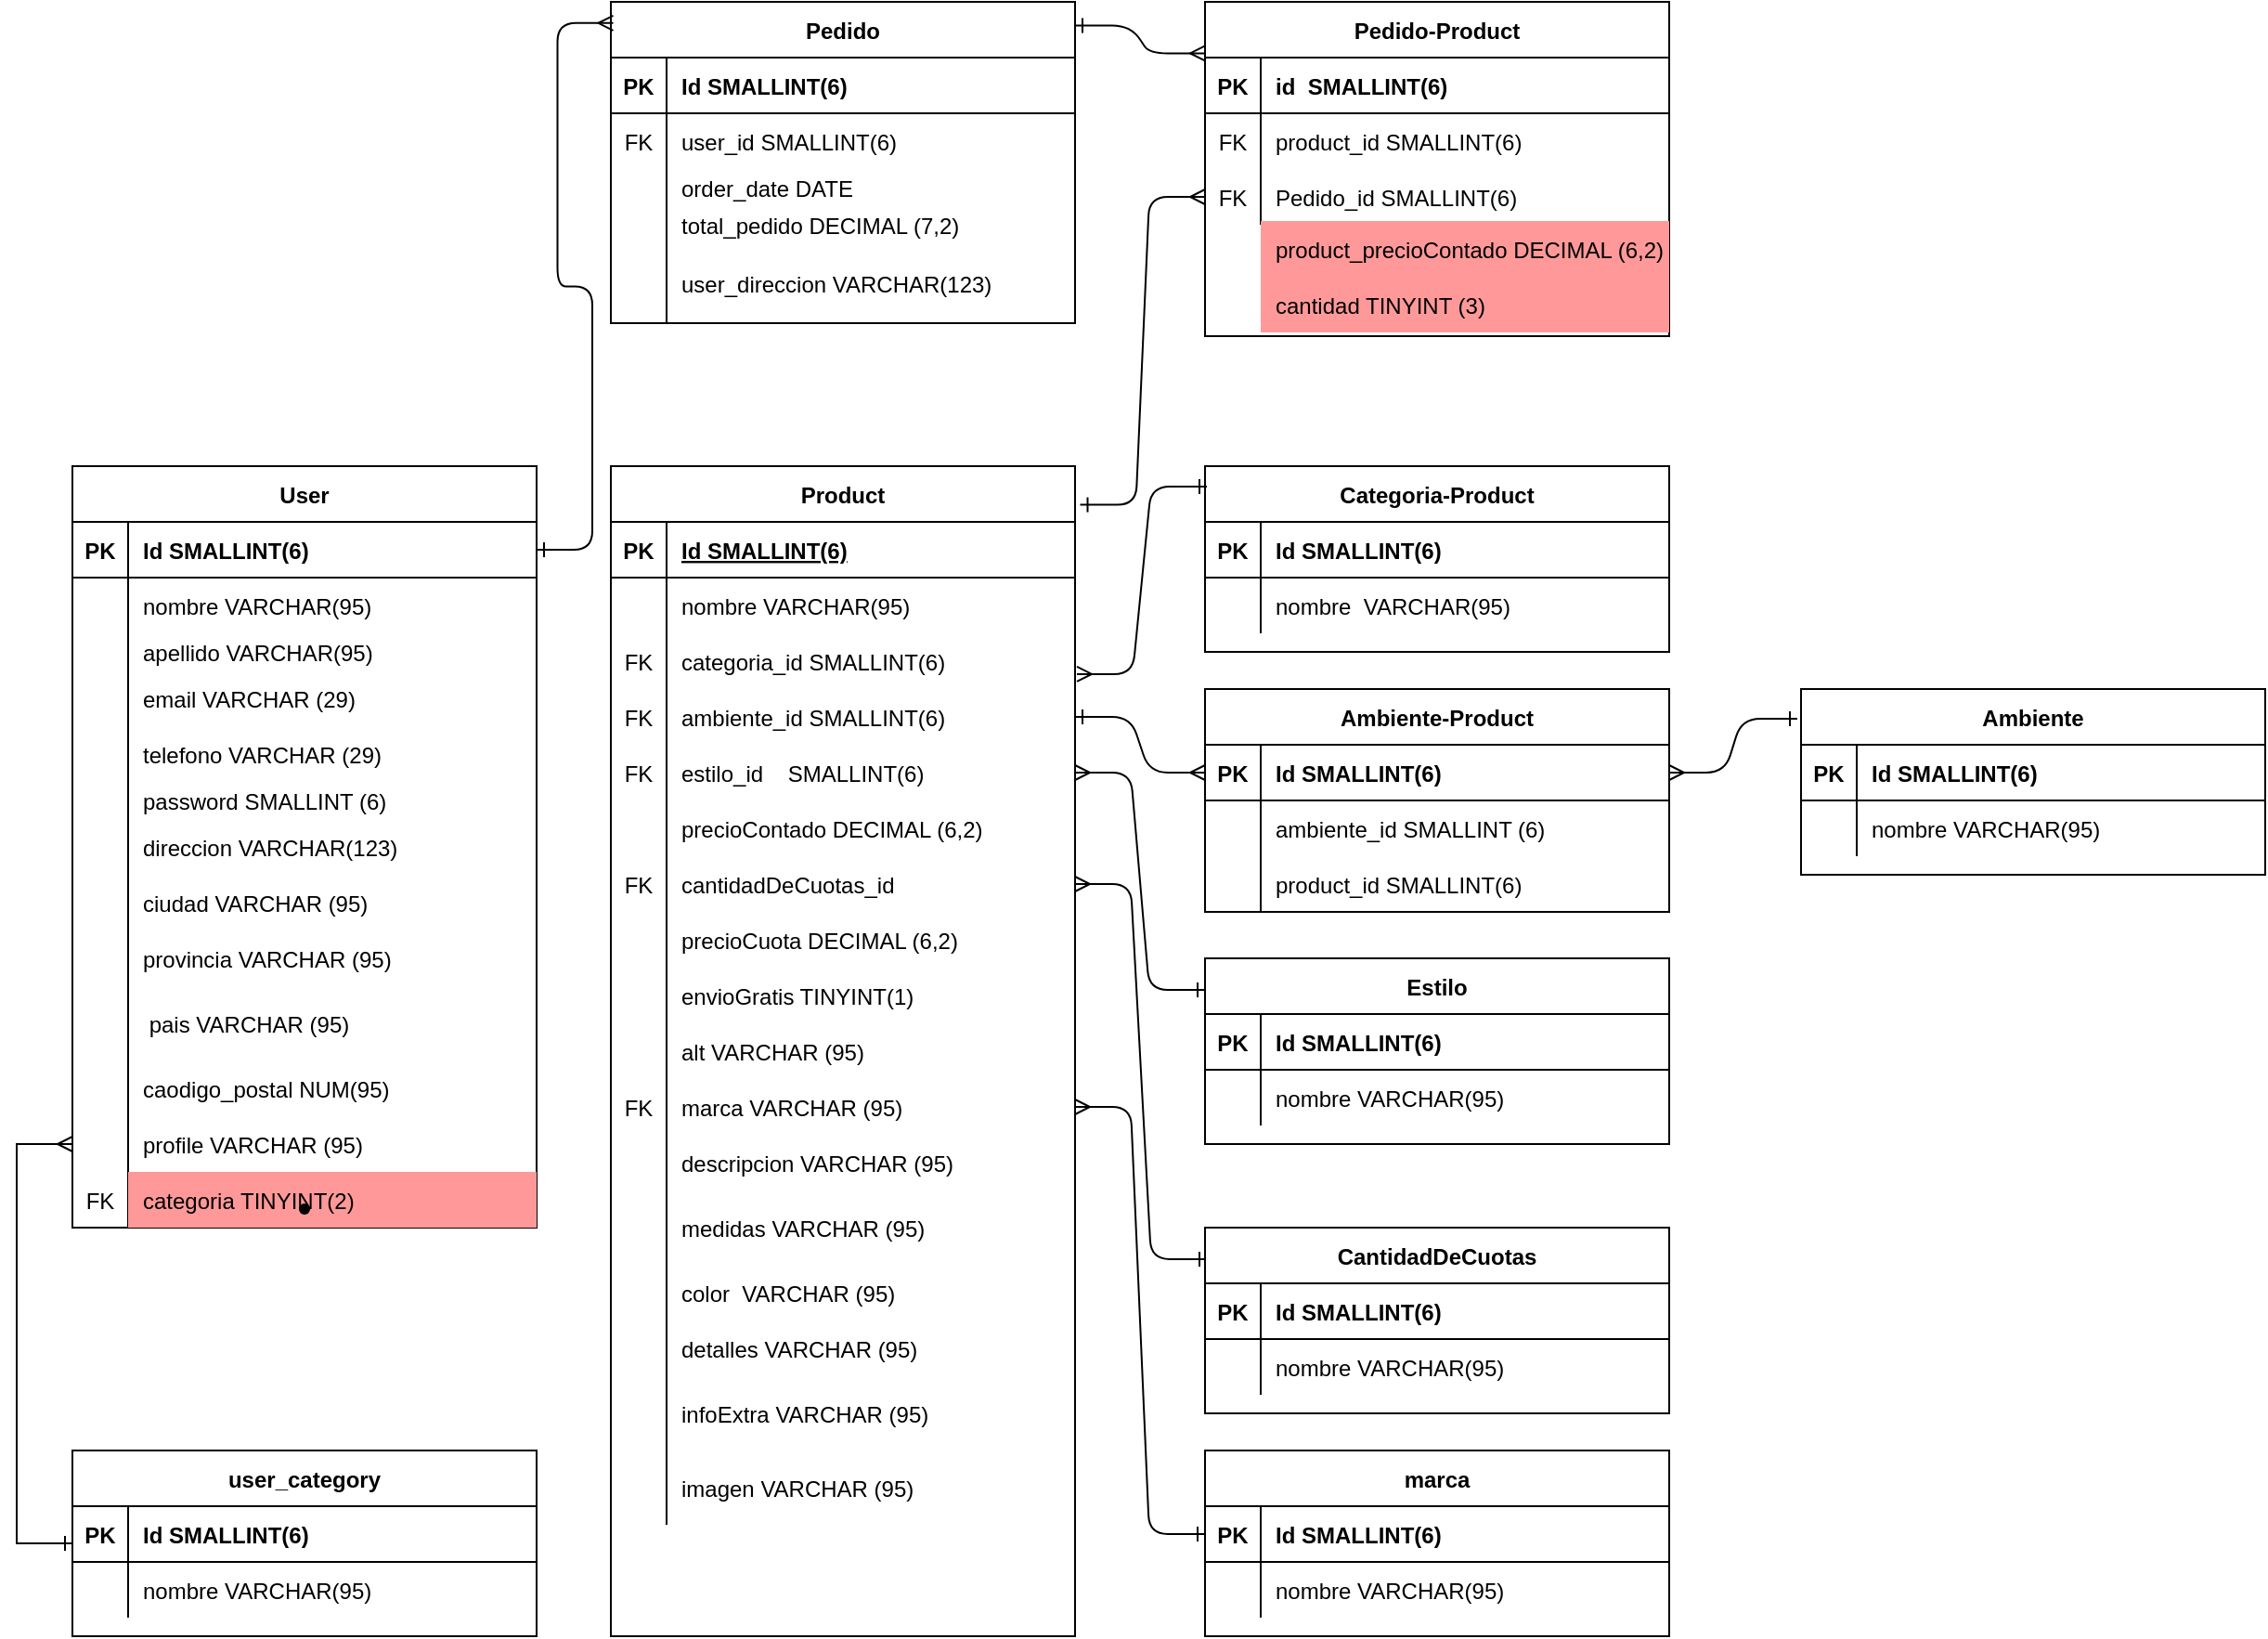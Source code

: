 <mxfile version="20.1.1" type="github">
  <diagram id="R2lEEEUBdFMjLlhIrx00" name="Page-1">
    <mxGraphModel dx="1886" dy="697" grid="1" gridSize="30" guides="1" tooltips="1" connect="1" arrows="1" fold="1" page="1" pageScale="1" pageWidth="827" pageHeight="1169" math="0" shadow="0" extFonts="Permanent Marker^https://fonts.googleapis.com/css?family=Permanent+Marker">
      <root>
        <mxCell id="0" />
        <mxCell id="1" parent="0" />
        <mxCell id="C-vyLk0tnHw3VtMMgP7b-12" value="" style="edgeStyle=entityRelationEdgeStyle;endArrow=ERmany;startArrow=ERone;endFill=0;startFill=0;exitX=0;exitY=0.17;exitDx=0;exitDy=0;entryX=1;entryY=0.5;entryDx=0;entryDy=0;exitPerimeter=0;" parent="1" source="C-vyLk0tnHw3VtMMgP7b-13" target="J-P0UcJTzBurOZCmLvRZ-85" edge="1">
          <mxGeometry width="100" height="100" relative="1" as="geometry">
            <mxPoint x="370" y="375" as="sourcePoint" />
            <mxPoint x="310" y="350" as="targetPoint" />
          </mxGeometry>
        </mxCell>
        <mxCell id="C-vyLk0tnHw3VtMMgP7b-2" value="Product" style="shape=table;startSize=30;container=1;collapsible=1;childLayout=tableLayout;fixedRows=1;rowLines=0;fontStyle=1;align=center;resizeLast=1;" parent="1" vertex="1">
          <mxGeometry x="350" y="370" width="250" height="630" as="geometry" />
        </mxCell>
        <mxCell id="C-vyLk0tnHw3VtMMgP7b-3" value="" style="shape=partialRectangle;collapsible=0;dropTarget=0;pointerEvents=0;fillColor=none;points=[[0,0.5],[1,0.5]];portConstraint=eastwest;top=0;left=0;right=0;bottom=1;" parent="C-vyLk0tnHw3VtMMgP7b-2" vertex="1">
          <mxGeometry y="30" width="250" height="30" as="geometry" />
        </mxCell>
        <mxCell id="C-vyLk0tnHw3VtMMgP7b-4" value="PK" style="shape=partialRectangle;overflow=hidden;connectable=0;fillColor=none;top=0;left=0;bottom=0;right=0;fontStyle=1;" parent="C-vyLk0tnHw3VtMMgP7b-3" vertex="1">
          <mxGeometry width="30" height="30" as="geometry">
            <mxRectangle width="30" height="30" as="alternateBounds" />
          </mxGeometry>
        </mxCell>
        <mxCell id="C-vyLk0tnHw3VtMMgP7b-5" value="Id SMALLINT(6)" style="shape=partialRectangle;overflow=hidden;connectable=0;fillColor=none;top=0;left=0;bottom=0;right=0;align=left;spacingLeft=6;fontStyle=5;" parent="C-vyLk0tnHw3VtMMgP7b-3" vertex="1">
          <mxGeometry x="30" width="220" height="30" as="geometry">
            <mxRectangle width="220" height="30" as="alternateBounds" />
          </mxGeometry>
        </mxCell>
        <mxCell id="C-vyLk0tnHw3VtMMgP7b-6" value="" style="shape=partialRectangle;collapsible=0;dropTarget=0;pointerEvents=0;fillColor=none;points=[[0,0.5],[1,0.5]];portConstraint=eastwest;top=0;left=0;right=0;bottom=0;" parent="C-vyLk0tnHw3VtMMgP7b-2" vertex="1">
          <mxGeometry y="60" width="250" height="30" as="geometry" />
        </mxCell>
        <mxCell id="C-vyLk0tnHw3VtMMgP7b-7" value="" style="shape=partialRectangle;overflow=hidden;connectable=0;fillColor=none;top=0;left=0;bottom=0;right=0;" parent="C-vyLk0tnHw3VtMMgP7b-6" vertex="1">
          <mxGeometry width="30" height="30" as="geometry">
            <mxRectangle width="30" height="30" as="alternateBounds" />
          </mxGeometry>
        </mxCell>
        <mxCell id="C-vyLk0tnHw3VtMMgP7b-8" value="nombre VARCHAR(95)" style="shape=partialRectangle;overflow=hidden;connectable=0;fillColor=none;top=0;left=0;bottom=0;right=0;align=left;spacingLeft=6;" parent="C-vyLk0tnHw3VtMMgP7b-6" vertex="1">
          <mxGeometry x="30" width="220" height="30" as="geometry">
            <mxRectangle width="220" height="30" as="alternateBounds" />
          </mxGeometry>
        </mxCell>
        <mxCell id="C-vyLk0tnHw3VtMMgP7b-9" value="" style="shape=partialRectangle;collapsible=0;dropTarget=0;pointerEvents=0;fillColor=none;points=[[0,0.5],[1,0.5]];portConstraint=eastwest;top=0;left=0;right=0;bottom=0;" parent="C-vyLk0tnHw3VtMMgP7b-2" vertex="1">
          <mxGeometry y="90" width="250" height="30" as="geometry" />
        </mxCell>
        <mxCell id="C-vyLk0tnHw3VtMMgP7b-10" value="FK" style="shape=partialRectangle;overflow=hidden;connectable=0;fillColor=none;top=0;left=0;bottom=0;right=0;" parent="C-vyLk0tnHw3VtMMgP7b-9" vertex="1">
          <mxGeometry width="30" height="30" as="geometry">
            <mxRectangle width="30" height="30" as="alternateBounds" />
          </mxGeometry>
        </mxCell>
        <mxCell id="C-vyLk0tnHw3VtMMgP7b-11" value="categoria_id SMALLINT(6)" style="shape=partialRectangle;overflow=hidden;connectable=0;fillColor=none;top=0;left=0;bottom=0;right=0;align=left;spacingLeft=6;" parent="C-vyLk0tnHw3VtMMgP7b-9" vertex="1">
          <mxGeometry x="30" width="220" height="30" as="geometry">
            <mxRectangle width="220" height="30" as="alternateBounds" />
          </mxGeometry>
        </mxCell>
        <mxCell id="J-P0UcJTzBurOZCmLvRZ-69" value="" style="shape=partialRectangle;collapsible=0;dropTarget=0;pointerEvents=0;fillColor=none;points=[[0,0.5],[1,0.5]];portConstraint=eastwest;top=0;left=0;right=0;bottom=0;" parent="C-vyLk0tnHw3VtMMgP7b-2" vertex="1">
          <mxGeometry y="120" width="250" height="30" as="geometry" />
        </mxCell>
        <mxCell id="J-P0UcJTzBurOZCmLvRZ-70" value="FK" style="shape=partialRectangle;overflow=hidden;connectable=0;fillColor=none;top=0;left=0;bottom=0;right=0;" parent="J-P0UcJTzBurOZCmLvRZ-69" vertex="1">
          <mxGeometry width="30" height="30" as="geometry">
            <mxRectangle width="30" height="30" as="alternateBounds" />
          </mxGeometry>
        </mxCell>
        <mxCell id="J-P0UcJTzBurOZCmLvRZ-71" value="ambiente_id SMALLINT(6)" style="shape=partialRectangle;overflow=hidden;connectable=0;fillColor=none;top=0;left=0;bottom=0;right=0;align=left;spacingLeft=6;" parent="J-P0UcJTzBurOZCmLvRZ-69" vertex="1">
          <mxGeometry x="30" width="220" height="30" as="geometry">
            <mxRectangle width="220" height="30" as="alternateBounds" />
          </mxGeometry>
        </mxCell>
        <mxCell id="J-P0UcJTzBurOZCmLvRZ-85" value="" style="shape=partialRectangle;collapsible=0;dropTarget=0;pointerEvents=0;fillColor=none;points=[[0,0.5],[1,0.5]];portConstraint=eastwest;top=0;left=0;right=0;bottom=0;" parent="C-vyLk0tnHw3VtMMgP7b-2" vertex="1">
          <mxGeometry y="150" width="250" height="30" as="geometry" />
        </mxCell>
        <mxCell id="J-P0UcJTzBurOZCmLvRZ-86" value="FK" style="shape=partialRectangle;overflow=hidden;connectable=0;fillColor=none;top=0;left=0;bottom=0;right=0;" parent="J-P0UcJTzBurOZCmLvRZ-85" vertex="1">
          <mxGeometry width="30" height="30" as="geometry">
            <mxRectangle width="30" height="30" as="alternateBounds" />
          </mxGeometry>
        </mxCell>
        <mxCell id="J-P0UcJTzBurOZCmLvRZ-87" value="estilo_id    SMALLINT(6)" style="shape=partialRectangle;overflow=hidden;connectable=0;fillColor=none;top=0;left=0;bottom=0;right=0;align=left;spacingLeft=6;" parent="J-P0UcJTzBurOZCmLvRZ-85" vertex="1">
          <mxGeometry x="30" width="220" height="30" as="geometry">
            <mxRectangle width="220" height="30" as="alternateBounds" />
          </mxGeometry>
        </mxCell>
        <mxCell id="J-P0UcJTzBurOZCmLvRZ-88" value="" style="shape=partialRectangle;collapsible=0;dropTarget=0;pointerEvents=0;fillColor=none;points=[[0,0.5],[1,0.5]];portConstraint=eastwest;top=0;left=0;right=0;bottom=0;" parent="C-vyLk0tnHw3VtMMgP7b-2" vertex="1">
          <mxGeometry y="180" width="250" height="30" as="geometry" />
        </mxCell>
        <mxCell id="J-P0UcJTzBurOZCmLvRZ-89" value="" style="shape=partialRectangle;overflow=hidden;connectable=0;fillColor=none;top=0;left=0;bottom=0;right=0;" parent="J-P0UcJTzBurOZCmLvRZ-88" vertex="1">
          <mxGeometry width="30" height="30" as="geometry">
            <mxRectangle width="30" height="30" as="alternateBounds" />
          </mxGeometry>
        </mxCell>
        <mxCell id="J-P0UcJTzBurOZCmLvRZ-90" value="precioContado DECIMAL (6,2)" style="shape=partialRectangle;overflow=hidden;connectable=0;fillColor=none;top=0;left=0;bottom=0;right=0;align=left;spacingLeft=6;" parent="J-P0UcJTzBurOZCmLvRZ-88" vertex="1">
          <mxGeometry x="30" width="220" height="30" as="geometry">
            <mxRectangle width="220" height="30" as="alternateBounds" />
          </mxGeometry>
        </mxCell>
        <mxCell id="J-P0UcJTzBurOZCmLvRZ-91" value="" style="shape=partialRectangle;collapsible=0;dropTarget=0;pointerEvents=0;fillColor=none;points=[[0,0.5],[1,0.5]];portConstraint=eastwest;top=0;left=0;right=0;bottom=0;" parent="C-vyLk0tnHw3VtMMgP7b-2" vertex="1">
          <mxGeometry y="210" width="250" height="30" as="geometry" />
        </mxCell>
        <mxCell id="J-P0UcJTzBurOZCmLvRZ-92" value="FK" style="shape=partialRectangle;overflow=hidden;connectable=0;fillColor=none;top=0;left=0;bottom=0;right=0;" parent="J-P0UcJTzBurOZCmLvRZ-91" vertex="1">
          <mxGeometry width="30" height="30" as="geometry">
            <mxRectangle width="30" height="30" as="alternateBounds" />
          </mxGeometry>
        </mxCell>
        <mxCell id="J-P0UcJTzBurOZCmLvRZ-93" value="cantidadDeCuotas_id" style="shape=partialRectangle;overflow=hidden;connectable=0;fillColor=none;top=0;left=0;bottom=0;right=0;align=left;spacingLeft=6;" parent="J-P0UcJTzBurOZCmLvRZ-91" vertex="1">
          <mxGeometry x="30" width="220" height="30" as="geometry">
            <mxRectangle width="220" height="30" as="alternateBounds" />
          </mxGeometry>
        </mxCell>
        <mxCell id="J-P0UcJTzBurOZCmLvRZ-116" value="" style="shape=partialRectangle;collapsible=0;dropTarget=0;pointerEvents=0;fillColor=none;points=[[0,0.5],[1,0.5]];portConstraint=eastwest;top=0;left=0;right=0;bottom=0;" parent="C-vyLk0tnHw3VtMMgP7b-2" vertex="1">
          <mxGeometry y="240" width="250" height="30" as="geometry" />
        </mxCell>
        <mxCell id="J-P0UcJTzBurOZCmLvRZ-117" value="" style="shape=partialRectangle;overflow=hidden;connectable=0;fillColor=none;top=0;left=0;bottom=0;right=0;" parent="J-P0UcJTzBurOZCmLvRZ-116" vertex="1">
          <mxGeometry width="30" height="30" as="geometry">
            <mxRectangle width="30" height="30" as="alternateBounds" />
          </mxGeometry>
        </mxCell>
        <mxCell id="J-P0UcJTzBurOZCmLvRZ-118" value="precioCuota DECIMAL (6,2)" style="shape=partialRectangle;overflow=hidden;connectable=0;fillColor=none;top=0;left=0;bottom=0;right=0;align=left;spacingLeft=6;" parent="J-P0UcJTzBurOZCmLvRZ-116" vertex="1">
          <mxGeometry x="30" width="220" height="30" as="geometry">
            <mxRectangle width="220" height="30" as="alternateBounds" />
          </mxGeometry>
        </mxCell>
        <mxCell id="J-P0UcJTzBurOZCmLvRZ-144" value="" style="shape=partialRectangle;collapsible=0;dropTarget=0;pointerEvents=0;fillColor=none;points=[[0,0.5],[1,0.5]];portConstraint=eastwest;top=0;left=0;right=0;bottom=0;" parent="C-vyLk0tnHw3VtMMgP7b-2" vertex="1">
          <mxGeometry y="270" width="250" height="30" as="geometry" />
        </mxCell>
        <mxCell id="J-P0UcJTzBurOZCmLvRZ-145" value="" style="shape=partialRectangle;overflow=hidden;connectable=0;fillColor=none;top=0;left=0;bottom=0;right=0;" parent="J-P0UcJTzBurOZCmLvRZ-144" vertex="1">
          <mxGeometry width="30" height="30" as="geometry">
            <mxRectangle width="30" height="30" as="alternateBounds" />
          </mxGeometry>
        </mxCell>
        <mxCell id="J-P0UcJTzBurOZCmLvRZ-146" value="envioGratis TINYINT(1)" style="shape=partialRectangle;overflow=hidden;connectable=0;fillColor=none;top=0;left=0;bottom=0;right=0;align=left;spacingLeft=6;" parent="J-P0UcJTzBurOZCmLvRZ-144" vertex="1">
          <mxGeometry x="30" width="220" height="30" as="geometry">
            <mxRectangle width="220" height="30" as="alternateBounds" />
          </mxGeometry>
        </mxCell>
        <mxCell id="J-P0UcJTzBurOZCmLvRZ-147" value="" style="shape=partialRectangle;collapsible=0;dropTarget=0;pointerEvents=0;fillColor=none;points=[[0,0.5],[1,0.5]];portConstraint=eastwest;top=0;left=0;right=0;bottom=0;" parent="C-vyLk0tnHw3VtMMgP7b-2" vertex="1">
          <mxGeometry y="300" width="250" height="30" as="geometry" />
        </mxCell>
        <mxCell id="J-P0UcJTzBurOZCmLvRZ-148" value="" style="shape=partialRectangle;overflow=hidden;connectable=0;fillColor=none;top=0;left=0;bottom=0;right=0;" parent="J-P0UcJTzBurOZCmLvRZ-147" vertex="1">
          <mxGeometry width="30" height="30" as="geometry">
            <mxRectangle width="30" height="30" as="alternateBounds" />
          </mxGeometry>
        </mxCell>
        <mxCell id="J-P0UcJTzBurOZCmLvRZ-149" value="alt VARCHAR (95)" style="shape=partialRectangle;overflow=hidden;connectable=0;fillColor=none;top=0;left=0;bottom=0;right=0;align=left;spacingLeft=6;" parent="J-P0UcJTzBurOZCmLvRZ-147" vertex="1">
          <mxGeometry x="30" width="220" height="30" as="geometry">
            <mxRectangle width="220" height="30" as="alternateBounds" />
          </mxGeometry>
        </mxCell>
        <mxCell id="J-P0UcJTzBurOZCmLvRZ-181" value="" style="shape=partialRectangle;collapsible=0;dropTarget=0;pointerEvents=0;fillColor=none;points=[[0,0.5],[1,0.5]];portConstraint=eastwest;top=0;left=0;right=0;bottom=0;" parent="C-vyLk0tnHw3VtMMgP7b-2" vertex="1">
          <mxGeometry y="330" width="250" height="30" as="geometry" />
        </mxCell>
        <mxCell id="J-P0UcJTzBurOZCmLvRZ-182" value="FK" style="shape=partialRectangle;overflow=hidden;connectable=0;fillColor=none;top=0;left=0;bottom=0;right=0;" parent="J-P0UcJTzBurOZCmLvRZ-181" vertex="1">
          <mxGeometry width="30" height="30" as="geometry">
            <mxRectangle width="30" height="30" as="alternateBounds" />
          </mxGeometry>
        </mxCell>
        <mxCell id="J-P0UcJTzBurOZCmLvRZ-183" value="marca VARCHAR (95)" style="shape=partialRectangle;overflow=hidden;connectable=0;fillColor=none;top=0;left=0;bottom=0;right=0;align=left;spacingLeft=6;" parent="J-P0UcJTzBurOZCmLvRZ-181" vertex="1">
          <mxGeometry x="30" width="220" height="30" as="geometry">
            <mxRectangle width="220" height="30" as="alternateBounds" />
          </mxGeometry>
        </mxCell>
        <mxCell id="J-P0UcJTzBurOZCmLvRZ-184" value="" style="shape=partialRectangle;collapsible=0;dropTarget=0;pointerEvents=0;fillColor=none;points=[[0,0.5],[1,0.5]];portConstraint=eastwest;top=0;left=0;right=0;bottom=0;" parent="C-vyLk0tnHw3VtMMgP7b-2" vertex="1">
          <mxGeometry y="360" width="250" height="30" as="geometry" />
        </mxCell>
        <mxCell id="J-P0UcJTzBurOZCmLvRZ-185" value="" style="shape=partialRectangle;overflow=hidden;connectable=0;fillColor=none;top=0;left=0;bottom=0;right=0;" parent="J-P0UcJTzBurOZCmLvRZ-184" vertex="1">
          <mxGeometry width="30" height="30" as="geometry">
            <mxRectangle width="30" height="30" as="alternateBounds" />
          </mxGeometry>
        </mxCell>
        <mxCell id="J-P0UcJTzBurOZCmLvRZ-186" value="descripcion VARCHAR (95)" style="shape=partialRectangle;overflow=hidden;connectable=0;fillColor=none;top=0;left=0;bottom=0;right=0;align=left;spacingLeft=6;" parent="J-P0UcJTzBurOZCmLvRZ-184" vertex="1">
          <mxGeometry x="30" width="220" height="30" as="geometry">
            <mxRectangle width="220" height="30" as="alternateBounds" />
          </mxGeometry>
        </mxCell>
        <mxCell id="J-P0UcJTzBurOZCmLvRZ-187" value="" style="shape=partialRectangle;collapsible=0;dropTarget=0;pointerEvents=0;fillColor=none;points=[[0,0.5],[1,0.5]];portConstraint=eastwest;top=0;left=0;right=0;bottom=0;" parent="C-vyLk0tnHw3VtMMgP7b-2" vertex="1">
          <mxGeometry y="390" width="250" height="40" as="geometry" />
        </mxCell>
        <mxCell id="J-P0UcJTzBurOZCmLvRZ-188" value="" style="shape=partialRectangle;overflow=hidden;connectable=0;fillColor=none;top=0;left=0;bottom=0;right=0;" parent="J-P0UcJTzBurOZCmLvRZ-187" vertex="1">
          <mxGeometry width="30" height="40" as="geometry">
            <mxRectangle width="30" height="40" as="alternateBounds" />
          </mxGeometry>
        </mxCell>
        <mxCell id="J-P0UcJTzBurOZCmLvRZ-189" value="medidas VARCHAR (95)" style="shape=partialRectangle;overflow=hidden;connectable=0;fillColor=none;top=0;left=0;bottom=0;right=0;align=left;spacingLeft=6;" parent="J-P0UcJTzBurOZCmLvRZ-187" vertex="1">
          <mxGeometry x="30" width="220" height="40" as="geometry">
            <mxRectangle width="220" height="40" as="alternateBounds" />
          </mxGeometry>
        </mxCell>
        <mxCell id="J-P0UcJTzBurOZCmLvRZ-190" value="" style="shape=partialRectangle;collapsible=0;dropTarget=0;pointerEvents=0;fillColor=none;points=[[0,0.5],[1,0.5]];portConstraint=eastwest;top=0;left=0;right=0;bottom=0;" parent="C-vyLk0tnHw3VtMMgP7b-2" vertex="1">
          <mxGeometry y="430" width="250" height="30" as="geometry" />
        </mxCell>
        <mxCell id="J-P0UcJTzBurOZCmLvRZ-191" value="" style="shape=partialRectangle;overflow=hidden;connectable=0;fillColor=none;top=0;left=0;bottom=0;right=0;" parent="J-P0UcJTzBurOZCmLvRZ-190" vertex="1">
          <mxGeometry width="30" height="30" as="geometry">
            <mxRectangle width="30" height="30" as="alternateBounds" />
          </mxGeometry>
        </mxCell>
        <mxCell id="J-P0UcJTzBurOZCmLvRZ-192" value="color  VARCHAR (95)" style="shape=partialRectangle;overflow=hidden;connectable=0;fillColor=none;top=0;left=0;bottom=0;right=0;align=left;spacingLeft=6;" parent="J-P0UcJTzBurOZCmLvRZ-190" vertex="1">
          <mxGeometry x="30" width="220" height="30" as="geometry">
            <mxRectangle width="220" height="30" as="alternateBounds" />
          </mxGeometry>
        </mxCell>
        <mxCell id="J-P0UcJTzBurOZCmLvRZ-193" value="" style="shape=partialRectangle;collapsible=0;dropTarget=0;pointerEvents=0;fillColor=none;points=[[0,0.5],[1,0.5]];portConstraint=eastwest;top=0;left=0;right=0;bottom=0;" parent="C-vyLk0tnHw3VtMMgP7b-2" vertex="1">
          <mxGeometry y="460" width="250" height="30" as="geometry" />
        </mxCell>
        <mxCell id="J-P0UcJTzBurOZCmLvRZ-194" value="" style="shape=partialRectangle;overflow=hidden;connectable=0;fillColor=none;top=0;left=0;bottom=0;right=0;" parent="J-P0UcJTzBurOZCmLvRZ-193" vertex="1">
          <mxGeometry width="30" height="30" as="geometry">
            <mxRectangle width="30" height="30" as="alternateBounds" />
          </mxGeometry>
        </mxCell>
        <mxCell id="J-P0UcJTzBurOZCmLvRZ-195" value="detalles VARCHAR (95)" style="shape=partialRectangle;overflow=hidden;connectable=0;fillColor=none;top=0;left=0;bottom=0;right=0;align=left;spacingLeft=6;" parent="J-P0UcJTzBurOZCmLvRZ-193" vertex="1">
          <mxGeometry x="30" width="220" height="30" as="geometry">
            <mxRectangle width="220" height="30" as="alternateBounds" />
          </mxGeometry>
        </mxCell>
        <mxCell id="J-P0UcJTzBurOZCmLvRZ-196" value="" style="shape=partialRectangle;collapsible=0;dropTarget=0;pointerEvents=0;fillColor=none;points=[[0,0.5],[1,0.5]];portConstraint=eastwest;top=0;left=0;right=0;bottom=0;" parent="C-vyLk0tnHw3VtMMgP7b-2" vertex="1">
          <mxGeometry y="490" width="250" height="40" as="geometry" />
        </mxCell>
        <mxCell id="J-P0UcJTzBurOZCmLvRZ-197" value="" style="shape=partialRectangle;overflow=hidden;connectable=0;fillColor=none;top=0;left=0;bottom=0;right=0;" parent="J-P0UcJTzBurOZCmLvRZ-196" vertex="1">
          <mxGeometry width="30" height="40" as="geometry">
            <mxRectangle width="30" height="40" as="alternateBounds" />
          </mxGeometry>
        </mxCell>
        <mxCell id="J-P0UcJTzBurOZCmLvRZ-198" value="infoExtra VARCHAR (95)" style="shape=partialRectangle;overflow=hidden;connectable=0;fillColor=none;top=0;left=0;bottom=0;right=0;align=left;spacingLeft=6;" parent="J-P0UcJTzBurOZCmLvRZ-196" vertex="1">
          <mxGeometry x="30" width="220" height="40" as="geometry">
            <mxRectangle width="220" height="40" as="alternateBounds" />
          </mxGeometry>
        </mxCell>
        <mxCell id="teKQK5fEHj1p9noj8ZQS-198" value="" style="shape=partialRectangle;collapsible=0;dropTarget=0;pointerEvents=0;fillColor=none;points=[[0,0.5],[1,0.5]];portConstraint=eastwest;top=0;left=0;right=0;bottom=0;" vertex="1" parent="C-vyLk0tnHw3VtMMgP7b-2">
          <mxGeometry y="530" width="250" height="40" as="geometry" />
        </mxCell>
        <mxCell id="teKQK5fEHj1p9noj8ZQS-199" value="" style="shape=partialRectangle;overflow=hidden;connectable=0;fillColor=none;top=0;left=0;bottom=0;right=0;" vertex="1" parent="teKQK5fEHj1p9noj8ZQS-198">
          <mxGeometry width="30" height="40" as="geometry">
            <mxRectangle width="30" height="40" as="alternateBounds" />
          </mxGeometry>
        </mxCell>
        <mxCell id="teKQK5fEHj1p9noj8ZQS-200" value="imagen VARCHAR (95)" style="shape=partialRectangle;overflow=hidden;connectable=0;fillColor=none;top=0;left=0;bottom=0;right=0;align=left;spacingLeft=6;" vertex="1" parent="teKQK5fEHj1p9noj8ZQS-198">
          <mxGeometry x="30" width="220" height="40" as="geometry">
            <mxRectangle width="220" height="40" as="alternateBounds" />
          </mxGeometry>
        </mxCell>
        <mxCell id="C-vyLk0tnHw3VtMMgP7b-13" value="Estilo" style="shape=table;startSize=30;container=1;collapsible=1;childLayout=tableLayout;fixedRows=1;rowLines=0;fontStyle=1;align=center;resizeLast=1;" parent="1" vertex="1">
          <mxGeometry x="670" y="635" width="250" height="100" as="geometry" />
        </mxCell>
        <mxCell id="C-vyLk0tnHw3VtMMgP7b-14" value="" style="shape=partialRectangle;collapsible=0;dropTarget=0;pointerEvents=0;fillColor=none;points=[[0,0.5],[1,0.5]];portConstraint=eastwest;top=0;left=0;right=0;bottom=1;" parent="C-vyLk0tnHw3VtMMgP7b-13" vertex="1">
          <mxGeometry y="30" width="250" height="30" as="geometry" />
        </mxCell>
        <mxCell id="C-vyLk0tnHw3VtMMgP7b-15" value="PK" style="shape=partialRectangle;overflow=hidden;connectable=0;fillColor=none;top=0;left=0;bottom=0;right=0;fontStyle=1;" parent="C-vyLk0tnHw3VtMMgP7b-14" vertex="1">
          <mxGeometry width="30" height="30" as="geometry">
            <mxRectangle width="30" height="30" as="alternateBounds" />
          </mxGeometry>
        </mxCell>
        <mxCell id="C-vyLk0tnHw3VtMMgP7b-16" value="Id SMALLINT(6)" style="shape=partialRectangle;overflow=hidden;connectable=0;fillColor=none;top=0;left=0;bottom=0;right=0;align=left;spacingLeft=6;fontStyle=1;" parent="C-vyLk0tnHw3VtMMgP7b-14" vertex="1">
          <mxGeometry x="30" width="220" height="30" as="geometry">
            <mxRectangle width="220" height="30" as="alternateBounds" />
          </mxGeometry>
        </mxCell>
        <mxCell id="C-vyLk0tnHw3VtMMgP7b-17" value="" style="shape=partialRectangle;collapsible=0;dropTarget=0;pointerEvents=0;fillColor=none;points=[[0,0.5],[1,0.5]];portConstraint=eastwest;top=0;left=0;right=0;bottom=0;" parent="C-vyLk0tnHw3VtMMgP7b-13" vertex="1">
          <mxGeometry y="60" width="250" height="30" as="geometry" />
        </mxCell>
        <mxCell id="C-vyLk0tnHw3VtMMgP7b-18" value="" style="shape=partialRectangle;overflow=hidden;connectable=0;fillColor=none;top=0;left=0;bottom=0;right=0;" parent="C-vyLk0tnHw3VtMMgP7b-17" vertex="1">
          <mxGeometry width="30" height="30" as="geometry">
            <mxRectangle width="30" height="30" as="alternateBounds" />
          </mxGeometry>
        </mxCell>
        <mxCell id="C-vyLk0tnHw3VtMMgP7b-19" value="nombre VARCHAR(95)" style="shape=partialRectangle;overflow=hidden;connectable=0;fillColor=none;top=0;left=0;bottom=0;right=0;align=left;spacingLeft=6;" parent="C-vyLk0tnHw3VtMMgP7b-17" vertex="1">
          <mxGeometry x="30" width="220" height="30" as="geometry">
            <mxRectangle width="220" height="30" as="alternateBounds" />
          </mxGeometry>
        </mxCell>
        <mxCell id="C-vyLk0tnHw3VtMMgP7b-23" value="User" style="shape=table;startSize=30;container=1;collapsible=1;childLayout=tableLayout;fixedRows=1;rowLines=0;fontStyle=1;align=center;resizeLast=1;" parent="1" vertex="1">
          <mxGeometry x="60" y="370" width="250" height="410" as="geometry" />
        </mxCell>
        <mxCell id="C-vyLk0tnHw3VtMMgP7b-24" value="" style="shape=partialRectangle;collapsible=0;dropTarget=0;pointerEvents=0;fillColor=none;points=[[0,0.5],[1,0.5]];portConstraint=eastwest;top=0;left=0;right=0;bottom=1;" parent="C-vyLk0tnHw3VtMMgP7b-23" vertex="1">
          <mxGeometry y="30" width="250" height="30" as="geometry" />
        </mxCell>
        <mxCell id="C-vyLk0tnHw3VtMMgP7b-25" value="PK" style="shape=partialRectangle;overflow=hidden;connectable=0;fillColor=none;top=0;left=0;bottom=0;right=0;fontStyle=1;" parent="C-vyLk0tnHw3VtMMgP7b-24" vertex="1">
          <mxGeometry width="30" height="30" as="geometry">
            <mxRectangle width="30" height="30" as="alternateBounds" />
          </mxGeometry>
        </mxCell>
        <mxCell id="C-vyLk0tnHw3VtMMgP7b-26" value="Id SMALLINT(6)" style="shape=partialRectangle;overflow=hidden;connectable=0;fillColor=none;top=0;left=0;bottom=0;right=0;align=left;spacingLeft=6;fontStyle=1;" parent="C-vyLk0tnHw3VtMMgP7b-24" vertex="1">
          <mxGeometry x="30" width="220" height="30" as="geometry">
            <mxRectangle width="220" height="30" as="alternateBounds" />
          </mxGeometry>
        </mxCell>
        <mxCell id="C-vyLk0tnHw3VtMMgP7b-27" value="" style="shape=partialRectangle;collapsible=0;dropTarget=0;pointerEvents=0;fillColor=none;points=[[0,0.5],[1,0.5]];portConstraint=eastwest;top=0;left=0;right=0;bottom=0;" parent="C-vyLk0tnHw3VtMMgP7b-23" vertex="1">
          <mxGeometry y="60" width="250" height="30" as="geometry" />
        </mxCell>
        <mxCell id="C-vyLk0tnHw3VtMMgP7b-28" value="" style="shape=partialRectangle;overflow=hidden;connectable=0;fillColor=none;top=0;left=0;bottom=0;right=0;" parent="C-vyLk0tnHw3VtMMgP7b-27" vertex="1">
          <mxGeometry width="30" height="30" as="geometry">
            <mxRectangle width="30" height="30" as="alternateBounds" />
          </mxGeometry>
        </mxCell>
        <mxCell id="C-vyLk0tnHw3VtMMgP7b-29" value="nombre VARCHAR(95)" style="shape=partialRectangle;overflow=hidden;connectable=0;fillColor=none;top=0;left=0;bottom=0;right=0;align=left;spacingLeft=6;" parent="C-vyLk0tnHw3VtMMgP7b-27" vertex="1">
          <mxGeometry x="30" width="220" height="30" as="geometry">
            <mxRectangle width="220" height="30" as="alternateBounds" />
          </mxGeometry>
        </mxCell>
        <mxCell id="J-P0UcJTzBurOZCmLvRZ-1" value="" style="shape=partialRectangle;collapsible=0;dropTarget=0;pointerEvents=0;fillColor=none;points=[[0,0.5],[1,0.5]];portConstraint=eastwest;top=0;left=0;right=0;bottom=0;" parent="C-vyLk0tnHw3VtMMgP7b-23" vertex="1">
          <mxGeometry y="90" width="250" height="20" as="geometry" />
        </mxCell>
        <mxCell id="J-P0UcJTzBurOZCmLvRZ-2" value="" style="shape=partialRectangle;overflow=hidden;connectable=0;fillColor=none;top=0;left=0;bottom=0;right=0;" parent="J-P0UcJTzBurOZCmLvRZ-1" vertex="1">
          <mxGeometry width="30" height="20" as="geometry">
            <mxRectangle width="30" height="20" as="alternateBounds" />
          </mxGeometry>
        </mxCell>
        <mxCell id="J-P0UcJTzBurOZCmLvRZ-3" value="apellido VARCHAR(95)" style="shape=partialRectangle;overflow=hidden;connectable=0;fillColor=none;top=0;left=0;bottom=0;right=0;align=left;spacingLeft=6;" parent="J-P0UcJTzBurOZCmLvRZ-1" vertex="1">
          <mxGeometry x="30" width="220" height="20" as="geometry">
            <mxRectangle width="220" height="20" as="alternateBounds" />
          </mxGeometry>
        </mxCell>
        <mxCell id="J-P0UcJTzBurOZCmLvRZ-16" value="" style="shape=partialRectangle;collapsible=0;dropTarget=0;pointerEvents=0;fillColor=none;points=[[0,0.5],[1,0.5]];portConstraint=eastwest;top=0;left=0;right=0;bottom=0;" parent="C-vyLk0tnHw3VtMMgP7b-23" vertex="1">
          <mxGeometry y="110" width="250" height="30" as="geometry" />
        </mxCell>
        <mxCell id="J-P0UcJTzBurOZCmLvRZ-17" value="" style="shape=partialRectangle;overflow=hidden;connectable=0;fillColor=none;top=0;left=0;bottom=0;right=0;" parent="J-P0UcJTzBurOZCmLvRZ-16" vertex="1">
          <mxGeometry width="30" height="30" as="geometry">
            <mxRectangle width="30" height="30" as="alternateBounds" />
          </mxGeometry>
        </mxCell>
        <mxCell id="J-P0UcJTzBurOZCmLvRZ-18" value="email VARCHAR (29)" style="shape=partialRectangle;overflow=hidden;connectable=0;fillColor=none;top=0;left=0;bottom=0;right=0;align=left;spacingLeft=6;" parent="J-P0UcJTzBurOZCmLvRZ-16" vertex="1">
          <mxGeometry x="30" width="220" height="30" as="geometry">
            <mxRectangle width="220" height="30" as="alternateBounds" />
          </mxGeometry>
        </mxCell>
        <mxCell id="J-P0UcJTzBurOZCmLvRZ-19" value="" style="shape=partialRectangle;collapsible=0;dropTarget=0;pointerEvents=0;fillColor=none;points=[[0,0.5],[1,0.5]];portConstraint=eastwest;top=0;left=0;right=0;bottom=0;" parent="C-vyLk0tnHw3VtMMgP7b-23" vertex="1">
          <mxGeometry y="140" width="250" height="30" as="geometry" />
        </mxCell>
        <mxCell id="J-P0UcJTzBurOZCmLvRZ-20" value="" style="shape=partialRectangle;overflow=hidden;connectable=0;fillColor=none;top=0;left=0;bottom=0;right=0;" parent="J-P0UcJTzBurOZCmLvRZ-19" vertex="1">
          <mxGeometry width="30" height="30" as="geometry">
            <mxRectangle width="30" height="30" as="alternateBounds" />
          </mxGeometry>
        </mxCell>
        <mxCell id="J-P0UcJTzBurOZCmLvRZ-21" value="telefono VARCHAR (29)" style="shape=partialRectangle;overflow=hidden;connectable=0;fillColor=none;top=0;left=0;bottom=0;right=0;align=left;spacingLeft=6;" parent="J-P0UcJTzBurOZCmLvRZ-19" vertex="1">
          <mxGeometry x="30" width="220" height="30" as="geometry">
            <mxRectangle width="220" height="30" as="alternateBounds" />
          </mxGeometry>
        </mxCell>
        <mxCell id="J-P0UcJTzBurOZCmLvRZ-22" value="" style="shape=partialRectangle;collapsible=0;dropTarget=0;pointerEvents=0;fillColor=none;points=[[0,0.5],[1,0.5]];portConstraint=eastwest;top=0;left=0;right=0;bottom=0;" parent="C-vyLk0tnHw3VtMMgP7b-23" vertex="1">
          <mxGeometry y="170" width="250" height="20" as="geometry" />
        </mxCell>
        <mxCell id="J-P0UcJTzBurOZCmLvRZ-23" value="" style="shape=partialRectangle;overflow=hidden;connectable=0;fillColor=none;top=0;left=0;bottom=0;right=0;" parent="J-P0UcJTzBurOZCmLvRZ-22" vertex="1">
          <mxGeometry width="30" height="20" as="geometry">
            <mxRectangle width="30" height="20" as="alternateBounds" />
          </mxGeometry>
        </mxCell>
        <mxCell id="J-P0UcJTzBurOZCmLvRZ-24" value="password SMALLINT (6)" style="shape=partialRectangle;overflow=hidden;connectable=0;fillColor=none;top=0;left=0;bottom=0;right=0;align=left;spacingLeft=6;" parent="J-P0UcJTzBurOZCmLvRZ-22" vertex="1">
          <mxGeometry x="30" width="220" height="20" as="geometry">
            <mxRectangle width="220" height="20" as="alternateBounds" />
          </mxGeometry>
        </mxCell>
        <mxCell id="J-P0UcJTzBurOZCmLvRZ-63" value="" style="shape=partialRectangle;collapsible=0;dropTarget=0;pointerEvents=0;fillColor=none;points=[[0,0.5],[1,0.5]];portConstraint=eastwest;top=0;left=0;right=0;bottom=0;" parent="C-vyLk0tnHw3VtMMgP7b-23" vertex="1">
          <mxGeometry y="190" width="250" height="30" as="geometry" />
        </mxCell>
        <mxCell id="J-P0UcJTzBurOZCmLvRZ-64" value="" style="shape=partialRectangle;overflow=hidden;connectable=0;fillColor=none;top=0;left=0;bottom=0;right=0;" parent="J-P0UcJTzBurOZCmLvRZ-63" vertex="1">
          <mxGeometry width="30" height="30" as="geometry">
            <mxRectangle width="30" height="30" as="alternateBounds" />
          </mxGeometry>
        </mxCell>
        <mxCell id="J-P0UcJTzBurOZCmLvRZ-65" value="direccion VARCHAR(123)" style="shape=partialRectangle;overflow=hidden;connectable=0;fillColor=none;top=0;left=0;bottom=0;right=0;align=left;spacingLeft=6;" parent="J-P0UcJTzBurOZCmLvRZ-63" vertex="1">
          <mxGeometry x="30" width="220" height="30" as="geometry">
            <mxRectangle width="220" height="30" as="alternateBounds" />
          </mxGeometry>
        </mxCell>
        <mxCell id="J-P0UcJTzBurOZCmLvRZ-66" value="" style="shape=partialRectangle;collapsible=0;dropTarget=0;pointerEvents=0;fillColor=none;points=[[0,0.5],[1,0.5]];portConstraint=eastwest;top=0;left=0;right=0;bottom=0;" parent="C-vyLk0tnHw3VtMMgP7b-23" vertex="1">
          <mxGeometry y="220" width="250" height="30" as="geometry" />
        </mxCell>
        <mxCell id="J-P0UcJTzBurOZCmLvRZ-67" value="" style="shape=partialRectangle;overflow=hidden;connectable=0;fillColor=none;top=0;left=0;bottom=0;right=0;" parent="J-P0UcJTzBurOZCmLvRZ-66" vertex="1">
          <mxGeometry width="30" height="30" as="geometry">
            <mxRectangle width="30" height="30" as="alternateBounds" />
          </mxGeometry>
        </mxCell>
        <mxCell id="J-P0UcJTzBurOZCmLvRZ-68" value="ciudad VARCHAR (95)" style="shape=partialRectangle;overflow=hidden;connectable=0;fillColor=none;top=0;left=0;bottom=0;right=0;align=left;spacingLeft=6;" parent="J-P0UcJTzBurOZCmLvRZ-66" vertex="1">
          <mxGeometry x="30" width="220" height="30" as="geometry">
            <mxRectangle width="220" height="30" as="alternateBounds" />
          </mxGeometry>
        </mxCell>
        <mxCell id="teKQK5fEHj1p9noj8ZQS-202" value="" style="shape=partialRectangle;collapsible=0;dropTarget=0;pointerEvents=0;fillColor=none;points=[[0,0.5],[1,0.5]];portConstraint=eastwest;top=0;left=0;right=0;bottom=0;" vertex="1" parent="C-vyLk0tnHw3VtMMgP7b-23">
          <mxGeometry y="250" width="250" height="30" as="geometry" />
        </mxCell>
        <mxCell id="teKQK5fEHj1p9noj8ZQS-203" value="" style="shape=partialRectangle;overflow=hidden;connectable=0;fillColor=none;top=0;left=0;bottom=0;right=0;" vertex="1" parent="teKQK5fEHj1p9noj8ZQS-202">
          <mxGeometry width="30" height="30" as="geometry">
            <mxRectangle width="30" height="30" as="alternateBounds" />
          </mxGeometry>
        </mxCell>
        <mxCell id="teKQK5fEHj1p9noj8ZQS-204" value="provincia VARCHAR (95)" style="shape=partialRectangle;overflow=hidden;connectable=0;fillColor=none;top=0;left=0;bottom=0;right=0;align=left;spacingLeft=6;" vertex="1" parent="teKQK5fEHj1p9noj8ZQS-202">
          <mxGeometry x="30" width="220" height="30" as="geometry">
            <mxRectangle width="220" height="30" as="alternateBounds" />
          </mxGeometry>
        </mxCell>
        <mxCell id="teKQK5fEHj1p9noj8ZQS-205" value="" style="shape=partialRectangle;collapsible=0;dropTarget=0;pointerEvents=0;fillColor=none;points=[[0,0.5],[1,0.5]];portConstraint=eastwest;top=0;left=0;right=0;bottom=0;" vertex="1" parent="C-vyLk0tnHw3VtMMgP7b-23">
          <mxGeometry y="280" width="250" height="40" as="geometry" />
        </mxCell>
        <mxCell id="teKQK5fEHj1p9noj8ZQS-206" value="" style="shape=partialRectangle;overflow=hidden;connectable=0;fillColor=none;top=0;left=0;bottom=0;right=0;" vertex="1" parent="teKQK5fEHj1p9noj8ZQS-205">
          <mxGeometry width="30" height="40" as="geometry">
            <mxRectangle width="30" height="40" as="alternateBounds" />
          </mxGeometry>
        </mxCell>
        <mxCell id="teKQK5fEHj1p9noj8ZQS-207" value=" pais VARCHAR (95)" style="shape=partialRectangle;overflow=hidden;connectable=0;fillColor=none;top=0;left=0;bottom=0;right=0;align=left;spacingLeft=6;" vertex="1" parent="teKQK5fEHj1p9noj8ZQS-205">
          <mxGeometry x="30" width="220" height="40" as="geometry">
            <mxRectangle width="220" height="40" as="alternateBounds" />
          </mxGeometry>
        </mxCell>
        <mxCell id="teKQK5fEHj1p9noj8ZQS-208" value="" style="shape=partialRectangle;collapsible=0;dropTarget=0;pointerEvents=0;fillColor=none;points=[[0,0.5],[1,0.5]];portConstraint=eastwest;top=0;left=0;right=0;bottom=0;" vertex="1" parent="C-vyLk0tnHw3VtMMgP7b-23">
          <mxGeometry y="320" width="250" height="30" as="geometry" />
        </mxCell>
        <mxCell id="teKQK5fEHj1p9noj8ZQS-209" value="" style="shape=partialRectangle;overflow=hidden;connectable=0;fillColor=none;top=0;left=0;bottom=0;right=0;" vertex="1" parent="teKQK5fEHj1p9noj8ZQS-208">
          <mxGeometry width="30" height="30" as="geometry">
            <mxRectangle width="30" height="30" as="alternateBounds" />
          </mxGeometry>
        </mxCell>
        <mxCell id="teKQK5fEHj1p9noj8ZQS-210" value="caodigo_postal NUM(95)" style="shape=partialRectangle;overflow=hidden;connectable=0;fillColor=none;top=0;left=0;bottom=0;right=0;align=left;spacingLeft=6;" vertex="1" parent="teKQK5fEHj1p9noj8ZQS-208">
          <mxGeometry x="30" width="220" height="30" as="geometry">
            <mxRectangle width="220" height="30" as="alternateBounds" />
          </mxGeometry>
        </mxCell>
        <mxCell id="teKQK5fEHj1p9noj8ZQS-245" value="" style="shape=partialRectangle;collapsible=0;dropTarget=0;pointerEvents=0;fillColor=none;points=[[0,0.5],[1,0.5]];portConstraint=eastwest;top=0;left=0;right=0;bottom=0;" vertex="1" parent="C-vyLk0tnHw3VtMMgP7b-23">
          <mxGeometry y="350" width="250" height="30" as="geometry" />
        </mxCell>
        <mxCell id="teKQK5fEHj1p9noj8ZQS-246" value="" style="shape=partialRectangle;overflow=hidden;connectable=0;fillColor=none;top=0;left=0;bottom=0;right=0;" vertex="1" parent="teKQK5fEHj1p9noj8ZQS-245">
          <mxGeometry width="30" height="30" as="geometry">
            <mxRectangle width="30" height="30" as="alternateBounds" />
          </mxGeometry>
        </mxCell>
        <mxCell id="teKQK5fEHj1p9noj8ZQS-247" value="profile VARCHAR (95)" style="shape=partialRectangle;overflow=hidden;connectable=0;fillColor=none;top=0;left=0;bottom=0;right=0;align=left;spacingLeft=6;" vertex="1" parent="teKQK5fEHj1p9noj8ZQS-245">
          <mxGeometry x="30" width="220" height="30" as="geometry">
            <mxRectangle width="220" height="30" as="alternateBounds" />
          </mxGeometry>
        </mxCell>
        <mxCell id="teKQK5fEHj1p9noj8ZQS-248" value="" style="shape=partialRectangle;collapsible=0;dropTarget=0;pointerEvents=0;fillColor=none;points=[[0,0.5],[1,0.5]];portConstraint=eastwest;top=0;left=0;right=0;bottom=0;" vertex="1" parent="C-vyLk0tnHw3VtMMgP7b-23">
          <mxGeometry y="380" width="250" height="30" as="geometry" />
        </mxCell>
        <mxCell id="teKQK5fEHj1p9noj8ZQS-249" value="FK" style="shape=partialRectangle;overflow=hidden;connectable=0;fillColor=none;top=0;left=0;bottom=0;right=0;" vertex="1" parent="teKQK5fEHj1p9noj8ZQS-248">
          <mxGeometry width="30" height="30" as="geometry">
            <mxRectangle width="30" height="30" as="alternateBounds" />
          </mxGeometry>
        </mxCell>
        <mxCell id="teKQK5fEHj1p9noj8ZQS-250" value="categoria TINYINT(2)" style="shape=partialRectangle;overflow=hidden;connectable=0;fillColor=#FF9999;top=0;left=0;bottom=0;right=0;align=left;spacingLeft=6;" vertex="1" parent="teKQK5fEHj1p9noj8ZQS-248">
          <mxGeometry x="30" width="220" height="30" as="geometry">
            <mxRectangle width="220" height="30" as="alternateBounds" />
          </mxGeometry>
        </mxCell>
        <mxCell id="J-P0UcJTzBurOZCmLvRZ-206" value="Categoria-Product" style="shape=table;startSize=30;container=1;collapsible=1;childLayout=tableLayout;fixedRows=1;rowLines=0;fontStyle=1;align=center;resizeLast=1;" parent="1" vertex="1">
          <mxGeometry x="670" y="370" width="250" height="100" as="geometry" />
        </mxCell>
        <mxCell id="J-P0UcJTzBurOZCmLvRZ-207" value="" style="shape=partialRectangle;collapsible=0;dropTarget=0;pointerEvents=0;fillColor=none;points=[[0,0.5],[1,0.5]];portConstraint=eastwest;top=0;left=0;right=0;bottom=1;" parent="J-P0UcJTzBurOZCmLvRZ-206" vertex="1">
          <mxGeometry y="30" width="250" height="30" as="geometry" />
        </mxCell>
        <mxCell id="J-P0UcJTzBurOZCmLvRZ-208" value="PK" style="shape=partialRectangle;overflow=hidden;connectable=0;fillColor=none;top=0;left=0;bottom=0;right=0;fontStyle=1;" parent="J-P0UcJTzBurOZCmLvRZ-207" vertex="1">
          <mxGeometry width="30" height="30" as="geometry">
            <mxRectangle width="30" height="30" as="alternateBounds" />
          </mxGeometry>
        </mxCell>
        <mxCell id="J-P0UcJTzBurOZCmLvRZ-209" value="Id SMALLINT(6)" style="shape=partialRectangle;overflow=hidden;connectable=0;fillColor=none;top=0;left=0;bottom=0;right=0;align=left;spacingLeft=6;fontStyle=1;" parent="J-P0UcJTzBurOZCmLvRZ-207" vertex="1">
          <mxGeometry x="30" width="220" height="30" as="geometry">
            <mxRectangle width="220" height="30" as="alternateBounds" />
          </mxGeometry>
        </mxCell>
        <mxCell id="J-P0UcJTzBurOZCmLvRZ-210" value="" style="shape=partialRectangle;collapsible=0;dropTarget=0;pointerEvents=0;fillColor=none;points=[[0,0.5],[1,0.5]];portConstraint=eastwest;top=0;left=0;right=0;bottom=0;" parent="J-P0UcJTzBurOZCmLvRZ-206" vertex="1">
          <mxGeometry y="60" width="250" height="30" as="geometry" />
        </mxCell>
        <mxCell id="J-P0UcJTzBurOZCmLvRZ-211" value="" style="shape=partialRectangle;overflow=hidden;connectable=0;fillColor=none;top=0;left=0;bottom=0;right=0;" parent="J-P0UcJTzBurOZCmLvRZ-210" vertex="1">
          <mxGeometry width="30" height="30" as="geometry">
            <mxRectangle width="30" height="30" as="alternateBounds" />
          </mxGeometry>
        </mxCell>
        <mxCell id="J-P0UcJTzBurOZCmLvRZ-212" value="nombre  VARCHAR(95)" style="shape=partialRectangle;overflow=hidden;connectable=0;fillColor=none;top=0;left=0;bottom=0;right=0;align=left;spacingLeft=6;" parent="J-P0UcJTzBurOZCmLvRZ-210" vertex="1">
          <mxGeometry x="30" width="220" height="30" as="geometry">
            <mxRectangle width="220" height="30" as="alternateBounds" />
          </mxGeometry>
        </mxCell>
        <mxCell id="J-P0UcJTzBurOZCmLvRZ-213" value="Ambiente" style="shape=table;startSize=30;container=1;collapsible=1;childLayout=tableLayout;fixedRows=1;rowLines=0;fontStyle=1;align=center;resizeLast=1;" parent="1" vertex="1">
          <mxGeometry x="991" y="490" width="250" height="100" as="geometry" />
        </mxCell>
        <mxCell id="J-P0UcJTzBurOZCmLvRZ-214" value="" style="shape=partialRectangle;collapsible=0;dropTarget=0;pointerEvents=0;fillColor=none;points=[[0,0.5],[1,0.5]];portConstraint=eastwest;top=0;left=0;right=0;bottom=1;" parent="J-P0UcJTzBurOZCmLvRZ-213" vertex="1">
          <mxGeometry y="30" width="250" height="30" as="geometry" />
        </mxCell>
        <mxCell id="J-P0UcJTzBurOZCmLvRZ-215" value="PK" style="shape=partialRectangle;overflow=hidden;connectable=0;fillColor=none;top=0;left=0;bottom=0;right=0;fontStyle=1;" parent="J-P0UcJTzBurOZCmLvRZ-214" vertex="1">
          <mxGeometry width="30" height="30" as="geometry">
            <mxRectangle width="30" height="30" as="alternateBounds" />
          </mxGeometry>
        </mxCell>
        <mxCell id="J-P0UcJTzBurOZCmLvRZ-216" value="Id SMALLINT(6)" style="shape=partialRectangle;overflow=hidden;connectable=0;fillColor=none;top=0;left=0;bottom=0;right=0;align=left;spacingLeft=6;fontStyle=1;" parent="J-P0UcJTzBurOZCmLvRZ-214" vertex="1">
          <mxGeometry x="30" width="220" height="30" as="geometry">
            <mxRectangle width="220" height="30" as="alternateBounds" />
          </mxGeometry>
        </mxCell>
        <mxCell id="J-P0UcJTzBurOZCmLvRZ-217" value="" style="shape=partialRectangle;collapsible=0;dropTarget=0;pointerEvents=0;fillColor=none;points=[[0,0.5],[1,0.5]];portConstraint=eastwest;top=0;left=0;right=0;bottom=0;" parent="J-P0UcJTzBurOZCmLvRZ-213" vertex="1">
          <mxGeometry y="60" width="250" height="30" as="geometry" />
        </mxCell>
        <mxCell id="J-P0UcJTzBurOZCmLvRZ-218" value="" style="shape=partialRectangle;overflow=hidden;connectable=0;fillColor=none;top=0;left=0;bottom=0;right=0;" parent="J-P0UcJTzBurOZCmLvRZ-217" vertex="1">
          <mxGeometry width="30" height="30" as="geometry">
            <mxRectangle width="30" height="30" as="alternateBounds" />
          </mxGeometry>
        </mxCell>
        <mxCell id="J-P0UcJTzBurOZCmLvRZ-219" value="nombre VARCHAR(95)" style="shape=partialRectangle;overflow=hidden;connectable=0;fillColor=none;top=0;left=0;bottom=0;right=0;align=left;spacingLeft=6;" parent="J-P0UcJTzBurOZCmLvRZ-217" vertex="1">
          <mxGeometry x="30" width="220" height="30" as="geometry">
            <mxRectangle width="220" height="30" as="alternateBounds" />
          </mxGeometry>
        </mxCell>
        <mxCell id="J-P0UcJTzBurOZCmLvRZ-239" value="" style="edgeStyle=entityRelationEdgeStyle;endArrow=ERmany;startArrow=ERone;endFill=0;startFill=0;exitX=0.004;exitY=0.11;exitDx=0;exitDy=0;entryX=1.004;entryY=0.733;entryDx=0;entryDy=0;exitPerimeter=0;entryPerimeter=0;" parent="1" source="J-P0UcJTzBurOZCmLvRZ-206" target="C-vyLk0tnHw3VtMMgP7b-9" edge="1">
          <mxGeometry width="100" height="100" relative="1" as="geometry">
            <mxPoint x="730" y="472" as="sourcePoint" />
            <mxPoint x="610" y="470" as="targetPoint" />
          </mxGeometry>
        </mxCell>
        <mxCell id="J-P0UcJTzBurOZCmLvRZ-240" value="" style="edgeStyle=entityRelationEdgeStyle;endArrow=ERmany;startArrow=ERone;endFill=0;startFill=0;entryX=1;entryY=0.5;entryDx=0;entryDy=0;exitX=0.004;exitY=0.17;exitDx=0;exitDy=0;exitPerimeter=0;" parent="1" source="J-P0UcJTzBurOZCmLvRZ-242" target="J-P0UcJTzBurOZCmLvRZ-91" edge="1">
          <mxGeometry width="100" height="100" relative="1" as="geometry">
            <mxPoint x="650" y="770" as="sourcePoint" />
            <mxPoint x="570" y="700.99" as="targetPoint" />
          </mxGeometry>
        </mxCell>
        <mxCell id="J-P0UcJTzBurOZCmLvRZ-242" value="CantidadDeCuotas" style="shape=table;startSize=30;container=1;collapsible=1;childLayout=tableLayout;fixedRows=1;rowLines=0;fontStyle=1;align=center;resizeLast=1;" parent="1" vertex="1">
          <mxGeometry x="670" y="780" width="250" height="100" as="geometry" />
        </mxCell>
        <mxCell id="J-P0UcJTzBurOZCmLvRZ-243" value="" style="shape=partialRectangle;collapsible=0;dropTarget=0;pointerEvents=0;fillColor=none;points=[[0,0.5],[1,0.5]];portConstraint=eastwest;top=0;left=0;right=0;bottom=1;" parent="J-P0UcJTzBurOZCmLvRZ-242" vertex="1">
          <mxGeometry y="30" width="250" height="30" as="geometry" />
        </mxCell>
        <mxCell id="J-P0UcJTzBurOZCmLvRZ-244" value="PK" style="shape=partialRectangle;overflow=hidden;connectable=0;fillColor=none;top=0;left=0;bottom=0;right=0;fontStyle=1;" parent="J-P0UcJTzBurOZCmLvRZ-243" vertex="1">
          <mxGeometry width="30" height="30" as="geometry">
            <mxRectangle width="30" height="30" as="alternateBounds" />
          </mxGeometry>
        </mxCell>
        <mxCell id="J-P0UcJTzBurOZCmLvRZ-245" value="Id SMALLINT(6)" style="shape=partialRectangle;overflow=hidden;connectable=0;fillColor=none;top=0;left=0;bottom=0;right=0;align=left;spacingLeft=6;fontStyle=1;" parent="J-P0UcJTzBurOZCmLvRZ-243" vertex="1">
          <mxGeometry x="30" width="220" height="30" as="geometry">
            <mxRectangle width="220" height="30" as="alternateBounds" />
          </mxGeometry>
        </mxCell>
        <mxCell id="J-P0UcJTzBurOZCmLvRZ-246" value="" style="shape=partialRectangle;collapsible=0;dropTarget=0;pointerEvents=0;fillColor=none;points=[[0,0.5],[1,0.5]];portConstraint=eastwest;top=0;left=0;right=0;bottom=0;" parent="J-P0UcJTzBurOZCmLvRZ-242" vertex="1">
          <mxGeometry y="60" width="250" height="30" as="geometry" />
        </mxCell>
        <mxCell id="J-P0UcJTzBurOZCmLvRZ-247" value="" style="shape=partialRectangle;overflow=hidden;connectable=0;fillColor=none;top=0;left=0;bottom=0;right=0;" parent="J-P0UcJTzBurOZCmLvRZ-246" vertex="1">
          <mxGeometry width="30" height="30" as="geometry">
            <mxRectangle width="30" height="30" as="alternateBounds" />
          </mxGeometry>
        </mxCell>
        <mxCell id="J-P0UcJTzBurOZCmLvRZ-248" value="nombre VARCHAR(95)" style="shape=partialRectangle;overflow=hidden;connectable=0;fillColor=none;top=0;left=0;bottom=0;right=0;align=left;spacingLeft=6;" parent="J-P0UcJTzBurOZCmLvRZ-246" vertex="1">
          <mxGeometry x="30" width="220" height="30" as="geometry">
            <mxRectangle width="220" height="30" as="alternateBounds" />
          </mxGeometry>
        </mxCell>
        <mxCell id="teKQK5fEHj1p9noj8ZQS-61" value="Pedido-Product" style="shape=table;startSize=30;container=1;collapsible=1;childLayout=tableLayout;fixedRows=1;rowLines=0;fontStyle=1;align=center;resizeLast=1;" vertex="1" parent="1">
          <mxGeometry x="670" y="120" width="250" height="180" as="geometry" />
        </mxCell>
        <mxCell id="teKQK5fEHj1p9noj8ZQS-62" value="" style="shape=partialRectangle;collapsible=0;dropTarget=0;pointerEvents=0;fillColor=none;points=[[0,0.5],[1,0.5]];portConstraint=eastwest;top=0;left=0;right=0;bottom=1;" vertex="1" parent="teKQK5fEHj1p9noj8ZQS-61">
          <mxGeometry y="30" width="250" height="30" as="geometry" />
        </mxCell>
        <mxCell id="teKQK5fEHj1p9noj8ZQS-63" value="PK" style="shape=partialRectangle;overflow=hidden;connectable=0;fillColor=none;top=0;left=0;bottom=0;right=0;fontStyle=1;" vertex="1" parent="teKQK5fEHj1p9noj8ZQS-62">
          <mxGeometry width="30" height="30" as="geometry">
            <mxRectangle width="30" height="30" as="alternateBounds" />
          </mxGeometry>
        </mxCell>
        <mxCell id="teKQK5fEHj1p9noj8ZQS-64" value="id  SMALLINT(6)" style="shape=partialRectangle;overflow=hidden;connectable=0;fillColor=none;top=0;left=0;bottom=0;right=0;align=left;spacingLeft=6;fontStyle=1;" vertex="1" parent="teKQK5fEHj1p9noj8ZQS-62">
          <mxGeometry x="30" width="220" height="30" as="geometry">
            <mxRectangle width="220" height="30" as="alternateBounds" />
          </mxGeometry>
        </mxCell>
        <mxCell id="teKQK5fEHj1p9noj8ZQS-65" value="" style="shape=partialRectangle;collapsible=0;dropTarget=0;pointerEvents=0;fillColor=none;points=[[0,0.5],[1,0.5]];portConstraint=eastwest;top=0;left=0;right=0;bottom=0;" vertex="1" parent="teKQK5fEHj1p9noj8ZQS-61">
          <mxGeometry y="60" width="250" height="30" as="geometry" />
        </mxCell>
        <mxCell id="teKQK5fEHj1p9noj8ZQS-66" value="FK" style="shape=partialRectangle;overflow=hidden;connectable=0;fillColor=none;top=0;left=0;bottom=0;right=0;" vertex="1" parent="teKQK5fEHj1p9noj8ZQS-65">
          <mxGeometry width="30" height="30" as="geometry">
            <mxRectangle width="30" height="30" as="alternateBounds" />
          </mxGeometry>
        </mxCell>
        <mxCell id="teKQK5fEHj1p9noj8ZQS-67" value="product_id SMALLINT(6)" style="shape=partialRectangle;overflow=hidden;connectable=0;fillColor=none;top=0;left=0;bottom=0;right=0;align=left;spacingLeft=6;" vertex="1" parent="teKQK5fEHj1p9noj8ZQS-65">
          <mxGeometry x="30" width="220" height="30" as="geometry">
            <mxRectangle width="220" height="30" as="alternateBounds" />
          </mxGeometry>
        </mxCell>
        <mxCell id="teKQK5fEHj1p9noj8ZQS-68" value="" style="shape=partialRectangle;collapsible=0;dropTarget=0;pointerEvents=0;fillColor=none;points=[[0,0.5],[1,0.5]];portConstraint=eastwest;top=0;left=0;right=0;bottom=0;" vertex="1" parent="teKQK5fEHj1p9noj8ZQS-61">
          <mxGeometry y="90" width="250" height="30" as="geometry" />
        </mxCell>
        <mxCell id="teKQK5fEHj1p9noj8ZQS-69" value="FK" style="shape=partialRectangle;overflow=hidden;connectable=0;fillColor=none;top=0;left=0;bottom=0;right=0;" vertex="1" parent="teKQK5fEHj1p9noj8ZQS-68">
          <mxGeometry width="30" height="30" as="geometry">
            <mxRectangle width="30" height="30" as="alternateBounds" />
          </mxGeometry>
        </mxCell>
        <mxCell id="teKQK5fEHj1p9noj8ZQS-70" value="Pedido_id SMALLINT(6)" style="shape=partialRectangle;overflow=hidden;connectable=0;fillColor=none;top=0;left=0;bottom=0;right=0;align=left;spacingLeft=6;" vertex="1" parent="teKQK5fEHj1p9noj8ZQS-68">
          <mxGeometry x="30" width="220" height="30" as="geometry">
            <mxRectangle width="220" height="30" as="alternateBounds" />
          </mxGeometry>
        </mxCell>
        <mxCell id="teKQK5fEHj1p9noj8ZQS-81" value="Pedido" style="shape=table;startSize=30;container=1;collapsible=1;childLayout=tableLayout;fixedRows=1;rowLines=0;fontStyle=1;align=center;resizeLast=1;" vertex="1" parent="1">
          <mxGeometry x="350" y="120" width="250" height="173" as="geometry" />
        </mxCell>
        <mxCell id="teKQK5fEHj1p9noj8ZQS-82" value="" style="shape=partialRectangle;collapsible=0;dropTarget=0;pointerEvents=0;fillColor=none;points=[[0,0.5],[1,0.5]];portConstraint=eastwest;top=0;left=0;right=0;bottom=1;" vertex="1" parent="teKQK5fEHj1p9noj8ZQS-81">
          <mxGeometry y="30" width="250" height="30" as="geometry" />
        </mxCell>
        <mxCell id="teKQK5fEHj1p9noj8ZQS-83" value="PK" style="shape=partialRectangle;overflow=hidden;connectable=0;fillColor=none;top=0;left=0;bottom=0;right=0;fontStyle=1;" vertex="1" parent="teKQK5fEHj1p9noj8ZQS-82">
          <mxGeometry width="30" height="30" as="geometry">
            <mxRectangle width="30" height="30" as="alternateBounds" />
          </mxGeometry>
        </mxCell>
        <mxCell id="teKQK5fEHj1p9noj8ZQS-84" value="Id SMALLINT(6)" style="shape=partialRectangle;overflow=hidden;connectable=0;fillColor=none;top=0;left=0;bottom=0;right=0;align=left;spacingLeft=6;fontStyle=1;" vertex="1" parent="teKQK5fEHj1p9noj8ZQS-82">
          <mxGeometry x="30" width="220" height="30" as="geometry">
            <mxRectangle width="220" height="30" as="alternateBounds" />
          </mxGeometry>
        </mxCell>
        <mxCell id="teKQK5fEHj1p9noj8ZQS-85" value="" style="shape=partialRectangle;collapsible=0;dropTarget=0;pointerEvents=0;fillColor=none;points=[[0,0.5],[1,0.5]];portConstraint=eastwest;top=0;left=0;right=0;bottom=0;" vertex="1" parent="teKQK5fEHj1p9noj8ZQS-81">
          <mxGeometry y="60" width="250" height="30" as="geometry" />
        </mxCell>
        <mxCell id="teKQK5fEHj1p9noj8ZQS-86" value="FK" style="shape=partialRectangle;overflow=hidden;connectable=0;fillColor=none;top=0;left=0;bottom=0;right=0;" vertex="1" parent="teKQK5fEHj1p9noj8ZQS-85">
          <mxGeometry width="30" height="30" as="geometry">
            <mxRectangle width="30" height="30" as="alternateBounds" />
          </mxGeometry>
        </mxCell>
        <mxCell id="teKQK5fEHj1p9noj8ZQS-87" value="user_id SMALLINT(6)" style="shape=partialRectangle;overflow=hidden;connectable=0;fillColor=none;top=0;left=0;bottom=0;right=0;align=left;spacingLeft=6;" vertex="1" parent="teKQK5fEHj1p9noj8ZQS-85">
          <mxGeometry x="30" width="220" height="30" as="geometry">
            <mxRectangle width="220" height="30" as="alternateBounds" />
          </mxGeometry>
        </mxCell>
        <mxCell id="teKQK5fEHj1p9noj8ZQS-88" value="" style="shape=partialRectangle;collapsible=0;dropTarget=0;pointerEvents=0;fillColor=none;points=[[0,0.5],[1,0.5]];portConstraint=eastwest;top=0;left=0;right=0;bottom=0;" vertex="1" parent="teKQK5fEHj1p9noj8ZQS-81">
          <mxGeometry y="90" width="250" height="20" as="geometry" />
        </mxCell>
        <mxCell id="teKQK5fEHj1p9noj8ZQS-89" value="" style="shape=partialRectangle;overflow=hidden;connectable=0;fillColor=none;top=0;left=0;bottom=0;right=0;" vertex="1" parent="teKQK5fEHj1p9noj8ZQS-88">
          <mxGeometry width="30" height="20" as="geometry">
            <mxRectangle width="30" height="20" as="alternateBounds" />
          </mxGeometry>
        </mxCell>
        <mxCell id="teKQK5fEHj1p9noj8ZQS-90" value="order_date DATE" style="shape=partialRectangle;overflow=hidden;connectable=0;fillColor=none;top=0;left=0;bottom=0;right=0;align=left;spacingLeft=6;" vertex="1" parent="teKQK5fEHj1p9noj8ZQS-88">
          <mxGeometry x="30" width="220" height="20" as="geometry">
            <mxRectangle width="220" height="20" as="alternateBounds" />
          </mxGeometry>
        </mxCell>
        <mxCell id="teKQK5fEHj1p9noj8ZQS-97" value="" style="shape=partialRectangle;collapsible=0;dropTarget=0;pointerEvents=0;fillColor=none;points=[[0,0.5],[1,0.5]];portConstraint=eastwest;top=0;left=0;right=0;bottom=0;" vertex="1" parent="teKQK5fEHj1p9noj8ZQS-81">
          <mxGeometry y="110" width="250" height="20" as="geometry" />
        </mxCell>
        <mxCell id="teKQK5fEHj1p9noj8ZQS-98" value="" style="shape=partialRectangle;overflow=hidden;connectable=0;fillColor=none;top=0;left=0;bottom=0;right=0;" vertex="1" parent="teKQK5fEHj1p9noj8ZQS-97">
          <mxGeometry width="30" height="20" as="geometry">
            <mxRectangle width="30" height="20" as="alternateBounds" />
          </mxGeometry>
        </mxCell>
        <mxCell id="teKQK5fEHj1p9noj8ZQS-99" value="total_pedido DECIMAL (7,2)" style="shape=partialRectangle;overflow=hidden;connectable=0;fillColor=none;top=0;left=0;bottom=0;right=0;align=left;spacingLeft=6;" vertex="1" parent="teKQK5fEHj1p9noj8ZQS-97">
          <mxGeometry x="30" width="220" height="20" as="geometry">
            <mxRectangle width="220" height="20" as="alternateBounds" />
          </mxGeometry>
        </mxCell>
        <mxCell id="teKQK5fEHj1p9noj8ZQS-100" value="" style="shape=partialRectangle;collapsible=0;dropTarget=0;pointerEvents=0;fillColor=none;points=[[0,0.5],[1,0.5]];portConstraint=eastwest;top=0;left=0;right=0;bottom=0;" vertex="1" parent="teKQK5fEHj1p9noj8ZQS-81">
          <mxGeometry y="130" width="250" height="43" as="geometry" />
        </mxCell>
        <mxCell id="teKQK5fEHj1p9noj8ZQS-101" value="" style="shape=partialRectangle;overflow=hidden;connectable=0;fillColor=none;top=0;left=0;bottom=0;right=0;" vertex="1" parent="teKQK5fEHj1p9noj8ZQS-100">
          <mxGeometry width="30" height="43" as="geometry">
            <mxRectangle width="30" height="43" as="alternateBounds" />
          </mxGeometry>
        </mxCell>
        <mxCell id="teKQK5fEHj1p9noj8ZQS-102" value="user_direccion VARCHAR(123)" style="shape=partialRectangle;overflow=hidden;connectable=0;fillColor=none;top=0;left=0;bottom=0;right=0;align=left;spacingLeft=6;" vertex="1" parent="teKQK5fEHj1p9noj8ZQS-100">
          <mxGeometry x="30" width="220" height="43" as="geometry">
            <mxRectangle width="220" height="43" as="alternateBounds" />
          </mxGeometry>
        </mxCell>
        <mxCell id="teKQK5fEHj1p9noj8ZQS-120" value="" style="edgeStyle=entityRelationEdgeStyle;endArrow=ERmany;startArrow=ERone;endFill=0;startFill=0;exitX=1.011;exitY=0.033;exitDx=0;exitDy=0;exitPerimeter=0;entryX=0;entryY=0.5;entryDx=0;entryDy=0;" edge="1" parent="1" source="C-vyLk0tnHw3VtMMgP7b-2" target="teKQK5fEHj1p9noj8ZQS-68">
          <mxGeometry width="100" height="100" relative="1" as="geometry">
            <mxPoint x="757" y="290.0" as="sourcePoint" />
            <mxPoint x="680.0" y="290.6" as="targetPoint" />
          </mxGeometry>
        </mxCell>
        <mxCell id="teKQK5fEHj1p9noj8ZQS-121" value="" style="edgeStyle=entityRelationEdgeStyle;endArrow=ERmany;startArrow=ERone;endFill=0;startFill=0;exitX=1;exitY=0.074;exitDx=0;exitDy=0;entryX=0;entryY=0.154;entryDx=0;entryDy=0;exitPerimeter=0;entryPerimeter=0;" edge="1" parent="1" source="teKQK5fEHj1p9noj8ZQS-81" target="teKQK5fEHj1p9noj8ZQS-61">
          <mxGeometry width="100" height="100" relative="1" as="geometry">
            <mxPoint x="600" y="302.49" as="sourcePoint" />
            <mxPoint x="717.25" y="140" as="targetPoint" />
          </mxGeometry>
        </mxCell>
        <mxCell id="teKQK5fEHj1p9noj8ZQS-123" value="" style="edgeStyle=entityRelationEdgeStyle;endArrow=ERmany;startArrow=ERone;endFill=0;startFill=0;entryX=0.005;entryY=0.066;entryDx=0;entryDy=0;exitX=1;exitY=0.5;exitDx=0;exitDy=0;entryPerimeter=0;" edge="1" parent="1" source="C-vyLk0tnHw3VtMMgP7b-24" target="teKQK5fEHj1p9noj8ZQS-81">
          <mxGeometry width="100" height="100" relative="1" as="geometry">
            <mxPoint x="290" y="610" as="sourcePoint" />
            <mxPoint x="282.0" y="165" as="targetPoint" />
          </mxGeometry>
        </mxCell>
        <mxCell id="teKQK5fEHj1p9noj8ZQS-127" value="product_precioContado DECIMAL (6,2)" style="shape=partialRectangle;overflow=hidden;connectable=0;fillColor=#FF9999;top=0;left=0;bottom=0;right=0;align=left;spacingLeft=6;" vertex="1" parent="1">
          <mxGeometry x="700" y="238" width="220" height="30" as="geometry">
            <mxRectangle width="220" height="30" as="alternateBounds" />
          </mxGeometry>
        </mxCell>
        <mxCell id="teKQK5fEHj1p9noj8ZQS-128" value="cantidad TINYINT (3)" style="shape=partialRectangle;overflow=hidden;connectable=0;fillColor=#FF9999;top=0;left=0;bottom=0;right=0;align=left;spacingLeft=6;" vertex="1" parent="1">
          <mxGeometry x="700" y="268" width="220" height="30" as="geometry">
            <mxRectangle width="220" height="30" as="alternateBounds" />
          </mxGeometry>
        </mxCell>
        <mxCell id="teKQK5fEHj1p9noj8ZQS-129" value="Ambiente-Product" style="shape=table;startSize=30;container=1;collapsible=1;childLayout=tableLayout;fixedRows=1;rowLines=0;fontStyle=1;align=center;resizeLast=1;" vertex="1" parent="1">
          <mxGeometry x="670" y="490" width="250" height="120" as="geometry" />
        </mxCell>
        <mxCell id="teKQK5fEHj1p9noj8ZQS-130" value="" style="shape=partialRectangle;collapsible=0;dropTarget=0;pointerEvents=0;fillColor=none;points=[[0,0.5],[1,0.5]];portConstraint=eastwest;top=0;left=0;right=0;bottom=1;" vertex="1" parent="teKQK5fEHj1p9noj8ZQS-129">
          <mxGeometry y="30" width="250" height="30" as="geometry" />
        </mxCell>
        <mxCell id="teKQK5fEHj1p9noj8ZQS-131" value="PK" style="shape=partialRectangle;overflow=hidden;connectable=0;fillColor=none;top=0;left=0;bottom=0;right=0;fontStyle=1;" vertex="1" parent="teKQK5fEHj1p9noj8ZQS-130">
          <mxGeometry width="30" height="30" as="geometry">
            <mxRectangle width="30" height="30" as="alternateBounds" />
          </mxGeometry>
        </mxCell>
        <mxCell id="teKQK5fEHj1p9noj8ZQS-132" value="Id SMALLINT(6)" style="shape=partialRectangle;overflow=hidden;connectable=0;fillColor=none;top=0;left=0;bottom=0;right=0;align=left;spacingLeft=6;fontStyle=1;" vertex="1" parent="teKQK5fEHj1p9noj8ZQS-130">
          <mxGeometry x="30" width="220" height="30" as="geometry">
            <mxRectangle width="220" height="30" as="alternateBounds" />
          </mxGeometry>
        </mxCell>
        <mxCell id="teKQK5fEHj1p9noj8ZQS-133" value="" style="shape=partialRectangle;collapsible=0;dropTarget=0;pointerEvents=0;fillColor=none;points=[[0,0.5],[1,0.5]];portConstraint=eastwest;top=0;left=0;right=0;bottom=0;" vertex="1" parent="teKQK5fEHj1p9noj8ZQS-129">
          <mxGeometry y="60" width="250" height="30" as="geometry" />
        </mxCell>
        <mxCell id="teKQK5fEHj1p9noj8ZQS-134" value="" style="shape=partialRectangle;overflow=hidden;connectable=0;fillColor=none;top=0;left=0;bottom=0;right=0;" vertex="1" parent="teKQK5fEHj1p9noj8ZQS-133">
          <mxGeometry width="30" height="30" as="geometry">
            <mxRectangle width="30" height="30" as="alternateBounds" />
          </mxGeometry>
        </mxCell>
        <mxCell id="teKQK5fEHj1p9noj8ZQS-135" value="ambiente_id SMALLINT (6)" style="shape=partialRectangle;overflow=hidden;connectable=0;fillColor=none;top=0;left=0;bottom=0;right=0;align=left;spacingLeft=6;" vertex="1" parent="teKQK5fEHj1p9noj8ZQS-133">
          <mxGeometry x="30" width="220" height="30" as="geometry">
            <mxRectangle width="220" height="30" as="alternateBounds" />
          </mxGeometry>
        </mxCell>
        <mxCell id="teKQK5fEHj1p9noj8ZQS-137" value="" style="shape=partialRectangle;collapsible=0;dropTarget=0;pointerEvents=0;fillColor=none;points=[[0,0.5],[1,0.5]];portConstraint=eastwest;top=0;left=0;right=0;bottom=0;" vertex="1" parent="teKQK5fEHj1p9noj8ZQS-129">
          <mxGeometry y="90" width="250" height="30" as="geometry" />
        </mxCell>
        <mxCell id="teKQK5fEHj1p9noj8ZQS-138" value="" style="shape=partialRectangle;overflow=hidden;connectable=0;fillColor=none;top=0;left=0;bottom=0;right=0;" vertex="1" parent="teKQK5fEHj1p9noj8ZQS-137">
          <mxGeometry width="30" height="30" as="geometry">
            <mxRectangle width="30" height="30" as="alternateBounds" />
          </mxGeometry>
        </mxCell>
        <mxCell id="teKQK5fEHj1p9noj8ZQS-139" value="product_id SMALLINT(6)" style="shape=partialRectangle;overflow=hidden;connectable=0;fillColor=none;top=0;left=0;bottom=0;right=0;align=left;spacingLeft=6;" vertex="1" parent="teKQK5fEHj1p9noj8ZQS-137">
          <mxGeometry x="30" width="220" height="30" as="geometry">
            <mxRectangle width="220" height="30" as="alternateBounds" />
          </mxGeometry>
        </mxCell>
        <mxCell id="teKQK5fEHj1p9noj8ZQS-136" value="" style="edgeStyle=entityRelationEdgeStyle;endArrow=ERmany;startArrow=ERone;endFill=0;startFill=0;entryX=1;entryY=0.5;entryDx=0;entryDy=0;exitX=-0.008;exitY=0.16;exitDx=0;exitDy=0;exitPerimeter=0;" edge="1" parent="1" source="J-P0UcJTzBurOZCmLvRZ-213" target="teKQK5fEHj1p9noj8ZQS-130">
          <mxGeometry width="100" height="100" relative="1" as="geometry">
            <mxPoint x="989" y="506" as="sourcePoint" />
            <mxPoint x="600" y="505" as="targetPoint" />
          </mxGeometry>
        </mxCell>
        <mxCell id="J-P0UcJTzBurOZCmLvRZ-241" value="" style="edgeStyle=entityRelationEdgeStyle;endArrow=ERmany;startArrow=ERone;endFill=0;startFill=0;entryX=0;entryY=0.5;entryDx=0;entryDy=0;exitX=1;exitY=0.5;exitDx=0;exitDy=0;" parent="1" source="J-P0UcJTzBurOZCmLvRZ-69" target="teKQK5fEHj1p9noj8ZQS-130" edge="1">
          <mxGeometry width="100" height="100" relative="1" as="geometry">
            <mxPoint x="611" y="491.99" as="sourcePoint" />
            <mxPoint x="660" y="505" as="targetPoint" />
          </mxGeometry>
        </mxCell>
        <mxCell id="teKQK5fEHj1p9noj8ZQS-142" value="marca" style="shape=table;startSize=30;container=1;collapsible=1;childLayout=tableLayout;fixedRows=1;rowLines=0;fontStyle=1;align=center;resizeLast=1;" vertex="1" parent="1">
          <mxGeometry x="670" y="900" width="250" height="100" as="geometry" />
        </mxCell>
        <mxCell id="teKQK5fEHj1p9noj8ZQS-143" value="" style="shape=partialRectangle;collapsible=0;dropTarget=0;pointerEvents=0;fillColor=none;points=[[0,0.5],[1,0.5]];portConstraint=eastwest;top=0;left=0;right=0;bottom=1;" vertex="1" parent="teKQK5fEHj1p9noj8ZQS-142">
          <mxGeometry y="30" width="250" height="30" as="geometry" />
        </mxCell>
        <mxCell id="teKQK5fEHj1p9noj8ZQS-144" value="PK" style="shape=partialRectangle;overflow=hidden;connectable=0;fillColor=none;top=0;left=0;bottom=0;right=0;fontStyle=1;" vertex="1" parent="teKQK5fEHj1p9noj8ZQS-143">
          <mxGeometry width="30" height="30" as="geometry">
            <mxRectangle width="30" height="30" as="alternateBounds" />
          </mxGeometry>
        </mxCell>
        <mxCell id="teKQK5fEHj1p9noj8ZQS-145" value="Id SMALLINT(6)" style="shape=partialRectangle;overflow=hidden;connectable=0;fillColor=none;top=0;left=0;bottom=0;right=0;align=left;spacingLeft=6;fontStyle=1;" vertex="1" parent="teKQK5fEHj1p9noj8ZQS-143">
          <mxGeometry x="30" width="220" height="30" as="geometry">
            <mxRectangle width="220" height="30" as="alternateBounds" />
          </mxGeometry>
        </mxCell>
        <mxCell id="teKQK5fEHj1p9noj8ZQS-146" value="" style="shape=partialRectangle;collapsible=0;dropTarget=0;pointerEvents=0;fillColor=none;points=[[0,0.5],[1,0.5]];portConstraint=eastwest;top=0;left=0;right=0;bottom=0;" vertex="1" parent="teKQK5fEHj1p9noj8ZQS-142">
          <mxGeometry y="60" width="250" height="30" as="geometry" />
        </mxCell>
        <mxCell id="teKQK5fEHj1p9noj8ZQS-147" value="" style="shape=partialRectangle;overflow=hidden;connectable=0;fillColor=none;top=0;left=0;bottom=0;right=0;" vertex="1" parent="teKQK5fEHj1p9noj8ZQS-146">
          <mxGeometry width="30" height="30" as="geometry">
            <mxRectangle width="30" height="30" as="alternateBounds" />
          </mxGeometry>
        </mxCell>
        <mxCell id="teKQK5fEHj1p9noj8ZQS-148" value="nombre VARCHAR(95)" style="shape=partialRectangle;overflow=hidden;connectable=0;fillColor=none;top=0;left=0;bottom=0;right=0;align=left;spacingLeft=6;" vertex="1" parent="teKQK5fEHj1p9noj8ZQS-146">
          <mxGeometry x="30" width="220" height="30" as="geometry">
            <mxRectangle width="220" height="30" as="alternateBounds" />
          </mxGeometry>
        </mxCell>
        <mxCell id="teKQK5fEHj1p9noj8ZQS-201" value="" style="edgeStyle=entityRelationEdgeStyle;endArrow=ERmany;startArrow=ERone;endFill=0;startFill=0;entryX=1;entryY=0.5;entryDx=0;entryDy=0;exitX=0;exitY=0.5;exitDx=0;exitDy=0;" edge="1" parent="1" source="teKQK5fEHj1p9noj8ZQS-143" target="J-P0UcJTzBurOZCmLvRZ-181">
          <mxGeometry width="100" height="100" relative="1" as="geometry">
            <mxPoint x="701" y="847" as="sourcePoint" />
            <mxPoint x="630" y="625" as="targetPoint" />
          </mxGeometry>
        </mxCell>
        <mxCell id="teKQK5fEHj1p9noj8ZQS-302" value="" style="edgeStyle=elbowEdgeStyle;rounded=0;orthogonalLoop=1;jettySize=auto;html=1;startArrow=ERone;startFill=0;endArrow=ERmany;endFill=0;entryX=0;entryY=0.5;entryDx=0;entryDy=0;" edge="1" parent="1" source="teKQK5fEHj1p9noj8ZQS-251" target="teKQK5fEHj1p9noj8ZQS-245">
          <mxGeometry relative="1" as="geometry">
            <Array as="points">
              <mxPoint x="30" y="840" />
            </Array>
          </mxGeometry>
        </mxCell>
        <mxCell id="teKQK5fEHj1p9noj8ZQS-251" value="user_category" style="shape=table;startSize=30;container=1;collapsible=1;childLayout=tableLayout;fixedRows=1;rowLines=0;fontStyle=1;align=center;resizeLast=1;" vertex="1" parent="1">
          <mxGeometry x="60" y="900" width="250" height="100" as="geometry" />
        </mxCell>
        <mxCell id="teKQK5fEHj1p9noj8ZQS-252" value="" style="shape=partialRectangle;collapsible=0;dropTarget=0;pointerEvents=0;fillColor=none;points=[[0,0.5],[1,0.5]];portConstraint=eastwest;top=0;left=0;right=0;bottom=1;" vertex="1" parent="teKQK5fEHj1p9noj8ZQS-251">
          <mxGeometry y="30" width="250" height="30" as="geometry" />
        </mxCell>
        <mxCell id="teKQK5fEHj1p9noj8ZQS-253" value="PK" style="shape=partialRectangle;overflow=hidden;connectable=0;fillColor=none;top=0;left=0;bottom=0;right=0;fontStyle=1;" vertex="1" parent="teKQK5fEHj1p9noj8ZQS-252">
          <mxGeometry width="30" height="30" as="geometry">
            <mxRectangle width="30" height="30" as="alternateBounds" />
          </mxGeometry>
        </mxCell>
        <mxCell id="teKQK5fEHj1p9noj8ZQS-254" value="Id SMALLINT(6)" style="shape=partialRectangle;overflow=hidden;connectable=0;fillColor=none;top=0;left=0;bottom=0;right=0;align=left;spacingLeft=6;fontStyle=1;" vertex="1" parent="teKQK5fEHj1p9noj8ZQS-252">
          <mxGeometry x="30" width="220" height="30" as="geometry">
            <mxRectangle width="220" height="30" as="alternateBounds" />
          </mxGeometry>
        </mxCell>
        <mxCell id="teKQK5fEHj1p9noj8ZQS-255" value="" style="shape=partialRectangle;collapsible=0;dropTarget=0;pointerEvents=0;fillColor=none;points=[[0,0.5],[1,0.5]];portConstraint=eastwest;top=0;left=0;right=0;bottom=0;" vertex="1" parent="teKQK5fEHj1p9noj8ZQS-251">
          <mxGeometry y="60" width="250" height="30" as="geometry" />
        </mxCell>
        <mxCell id="teKQK5fEHj1p9noj8ZQS-256" value="" style="shape=partialRectangle;overflow=hidden;connectable=0;fillColor=none;top=0;left=0;bottom=0;right=0;" vertex="1" parent="teKQK5fEHj1p9noj8ZQS-255">
          <mxGeometry width="30" height="30" as="geometry">
            <mxRectangle width="30" height="30" as="alternateBounds" />
          </mxGeometry>
        </mxCell>
        <mxCell id="teKQK5fEHj1p9noj8ZQS-257" value="nombre VARCHAR(95)" style="shape=partialRectangle;overflow=hidden;connectable=0;fillColor=none;top=0;left=0;bottom=0;right=0;align=left;spacingLeft=6;" vertex="1" parent="teKQK5fEHj1p9noj8ZQS-255">
          <mxGeometry x="30" width="220" height="30" as="geometry">
            <mxRectangle width="220" height="30" as="alternateBounds" />
          </mxGeometry>
        </mxCell>
        <mxCell id="teKQK5fEHj1p9noj8ZQS-301" value="" style="shape=waypoint;sketch=0;size=6;pointerEvents=1;points=[];fillColor=default;resizable=0;rotatable=0;perimeter=centerPerimeter;snapToPoint=1;startSize=30;fontStyle=1;" vertex="1" parent="1">
          <mxGeometry x="165" y="750" width="40" height="40" as="geometry" />
        </mxCell>
      </root>
    </mxGraphModel>
  </diagram>
</mxfile>
